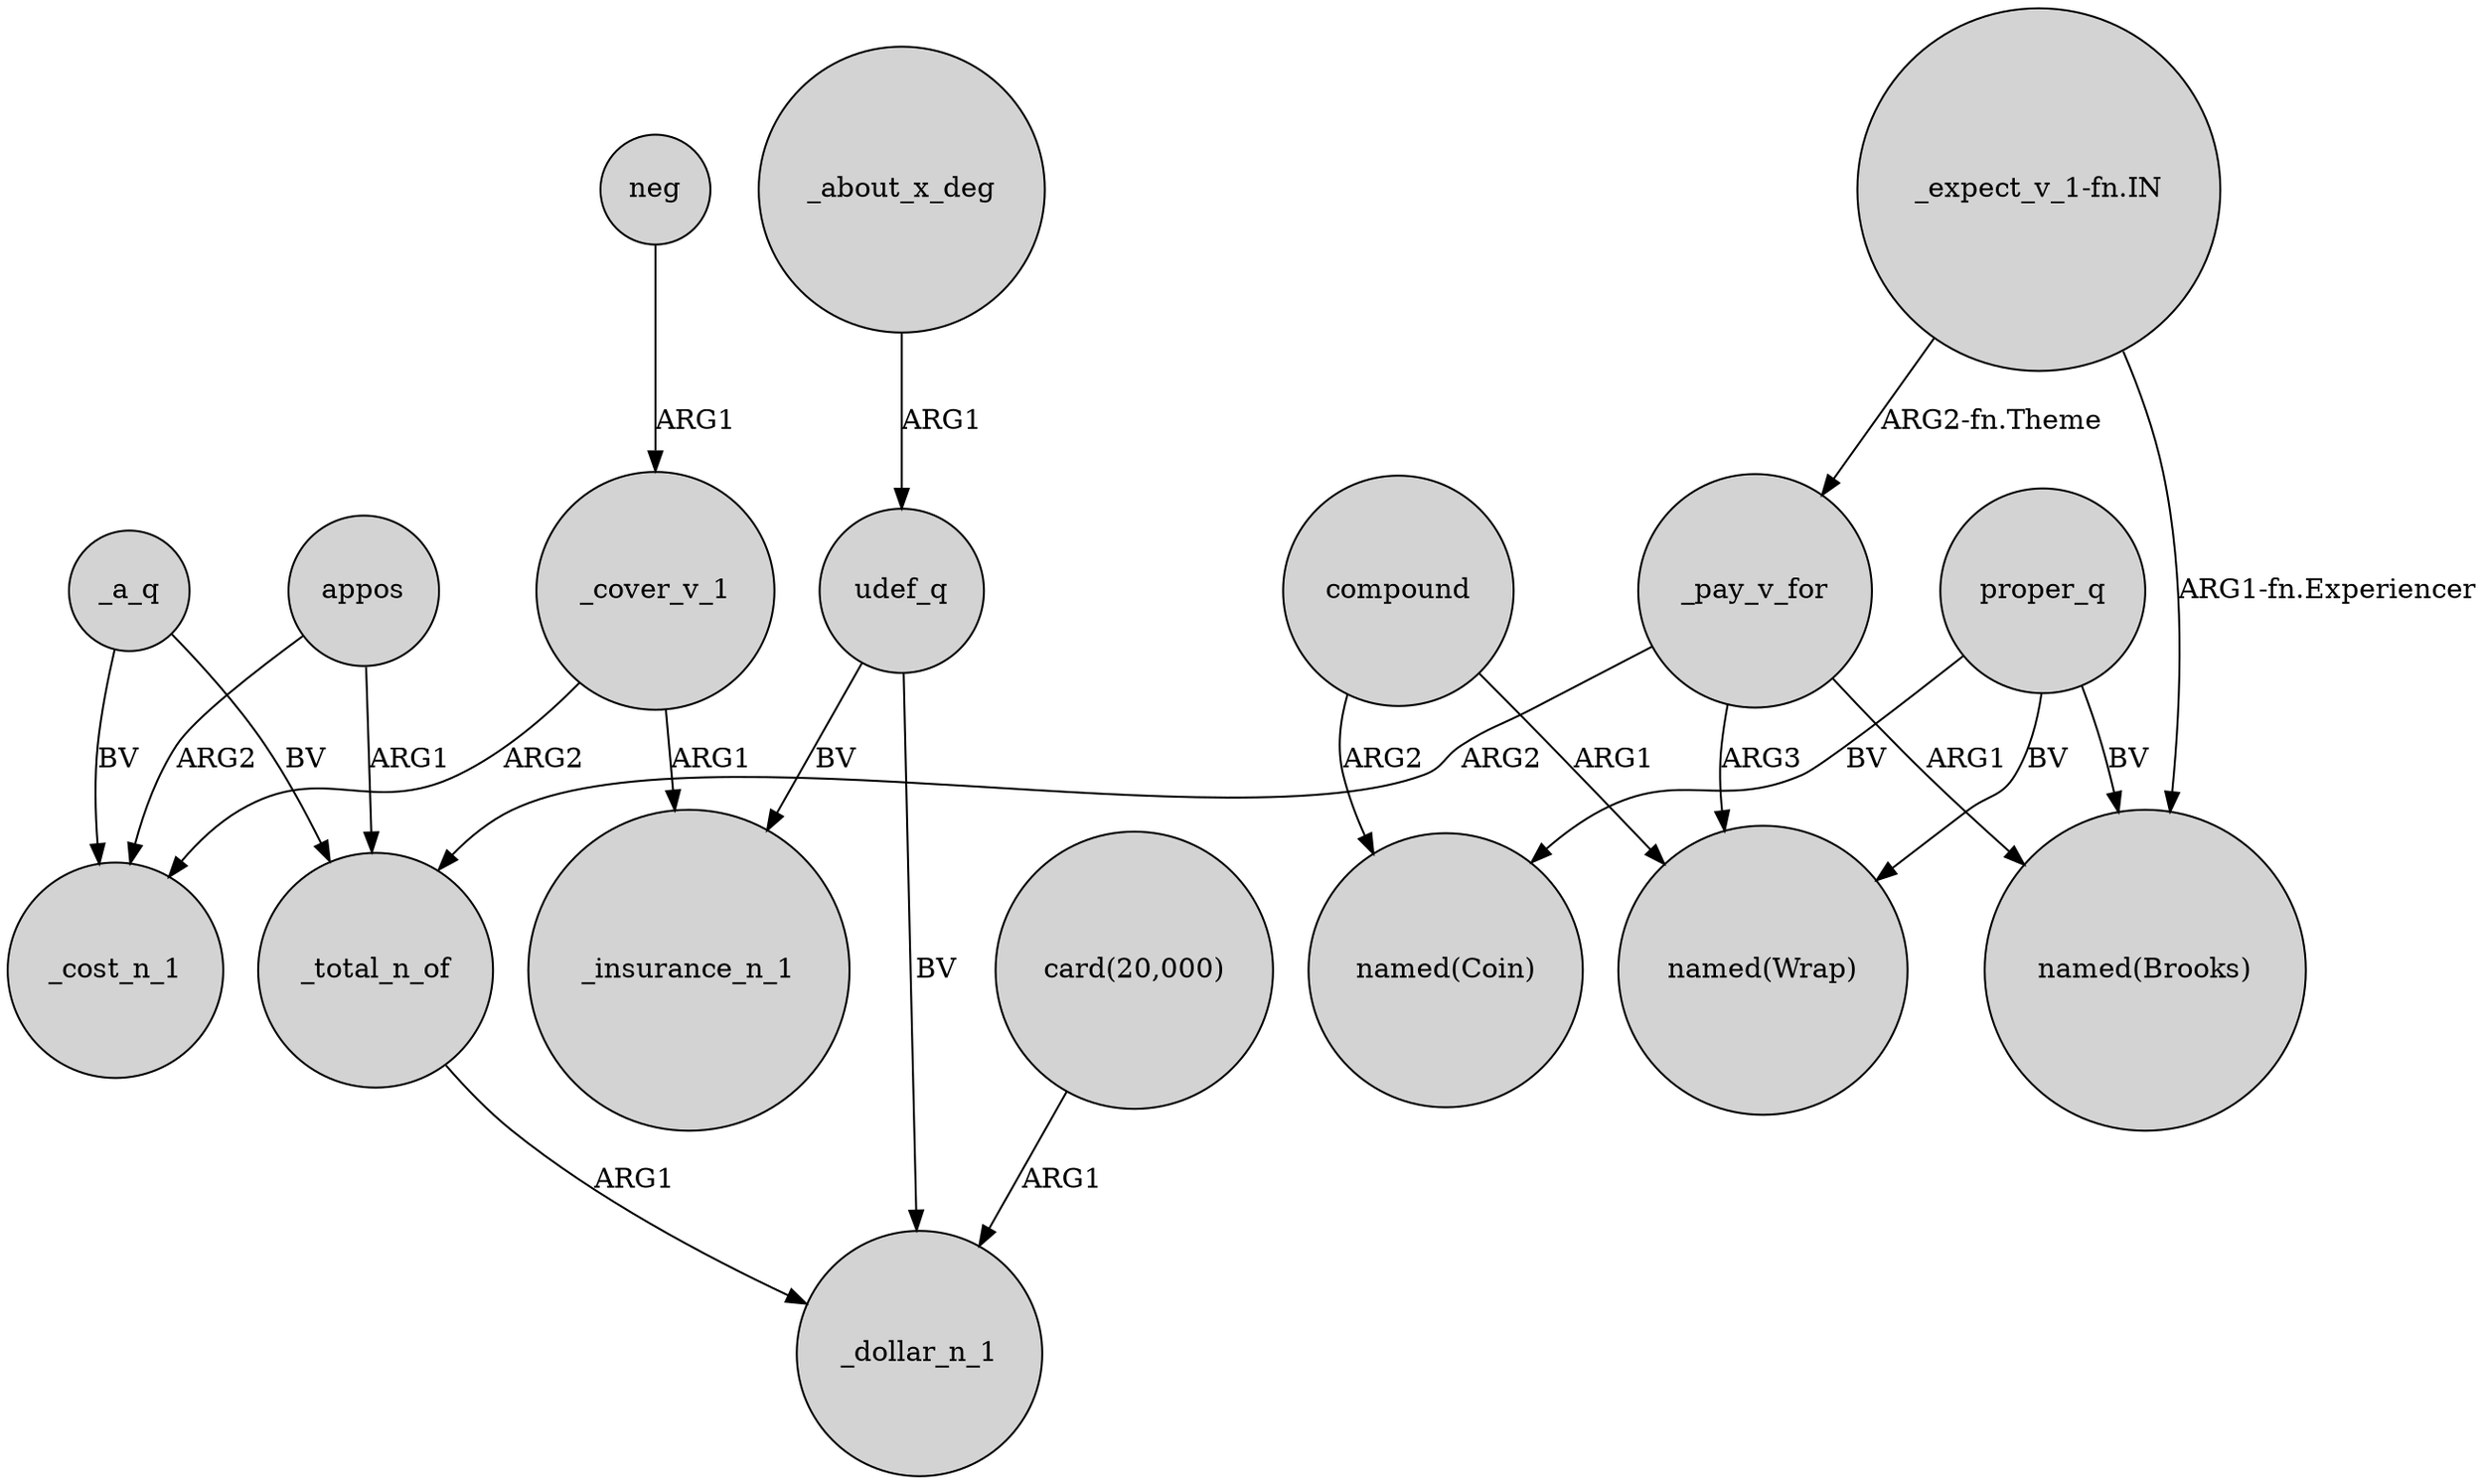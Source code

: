digraph {
	node [shape=circle style=filled]
	_pay_v_for -> _total_n_of [label=ARG2]
	compound -> "named(Coin)" [label=ARG2]
	udef_q -> _insurance_n_1 [label=BV]
	proper_q -> "named(Coin)" [label=BV]
	neg -> _cover_v_1 [label=ARG1]
	_pay_v_for -> "named(Wrap)" [label=ARG3]
	_cover_v_1 -> _insurance_n_1 [label=ARG1]
	appos -> _cost_n_1 [label=ARG2]
	_about_x_deg -> udef_q [label=ARG1]
	_total_n_of -> _dollar_n_1 [label=ARG1]
	"card(20,000)" -> _dollar_n_1 [label=ARG1]
	compound -> "named(Wrap)" [label=ARG1]
	proper_q -> "named(Wrap)" [label=BV]
	"_expect_v_1-fn.IN" -> _pay_v_for [label="ARG2-fn.Theme"]
	_a_q -> _total_n_of [label=BV]
	proper_q -> "named(Brooks)" [label=BV]
	appos -> _total_n_of [label=ARG1]
	_pay_v_for -> "named(Brooks)" [label=ARG1]
	_a_q -> _cost_n_1 [label=BV]
	_cover_v_1 -> _cost_n_1 [label=ARG2]
	udef_q -> _dollar_n_1 [label=BV]
	"_expect_v_1-fn.IN" -> "named(Brooks)" [label="ARG1-fn.Experiencer"]
}
